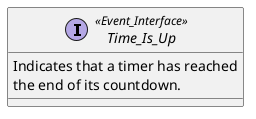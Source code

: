 @startuml

interface Time_Is_Up <<Event_Interface>>
{
  Indicates that a timer has reached
  the end of its countdown.
}

@enduml